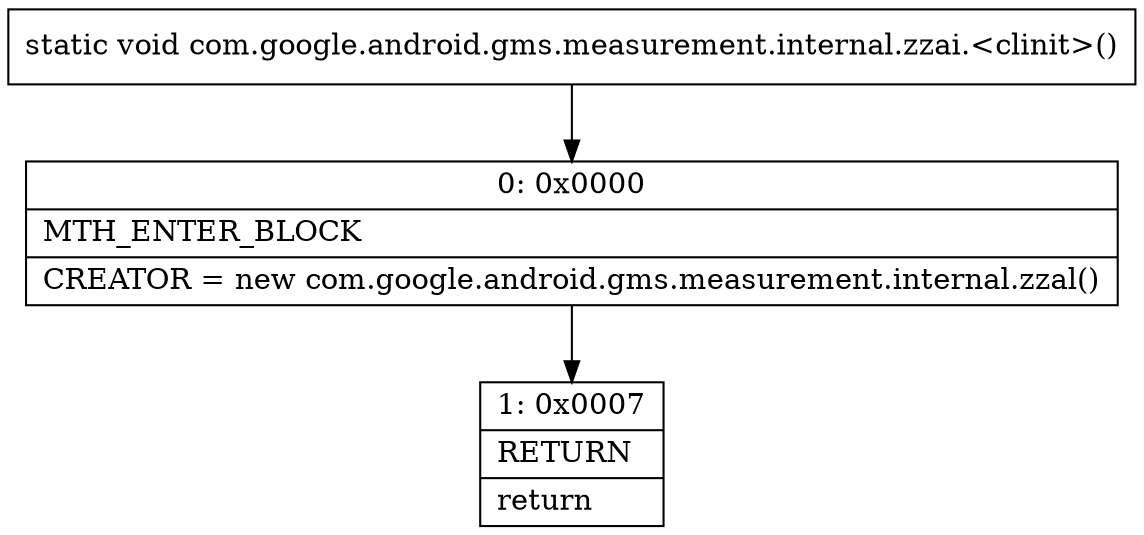digraph "CFG forcom.google.android.gms.measurement.internal.zzai.\<clinit\>()V" {
Node_0 [shape=record,label="{0\:\ 0x0000|MTH_ENTER_BLOCK\l|CREATOR = new com.google.android.gms.measurement.internal.zzal()\l}"];
Node_1 [shape=record,label="{1\:\ 0x0007|RETURN\l|return\l}"];
MethodNode[shape=record,label="{static void com.google.android.gms.measurement.internal.zzai.\<clinit\>() }"];
MethodNode -> Node_0;
Node_0 -> Node_1;
}

